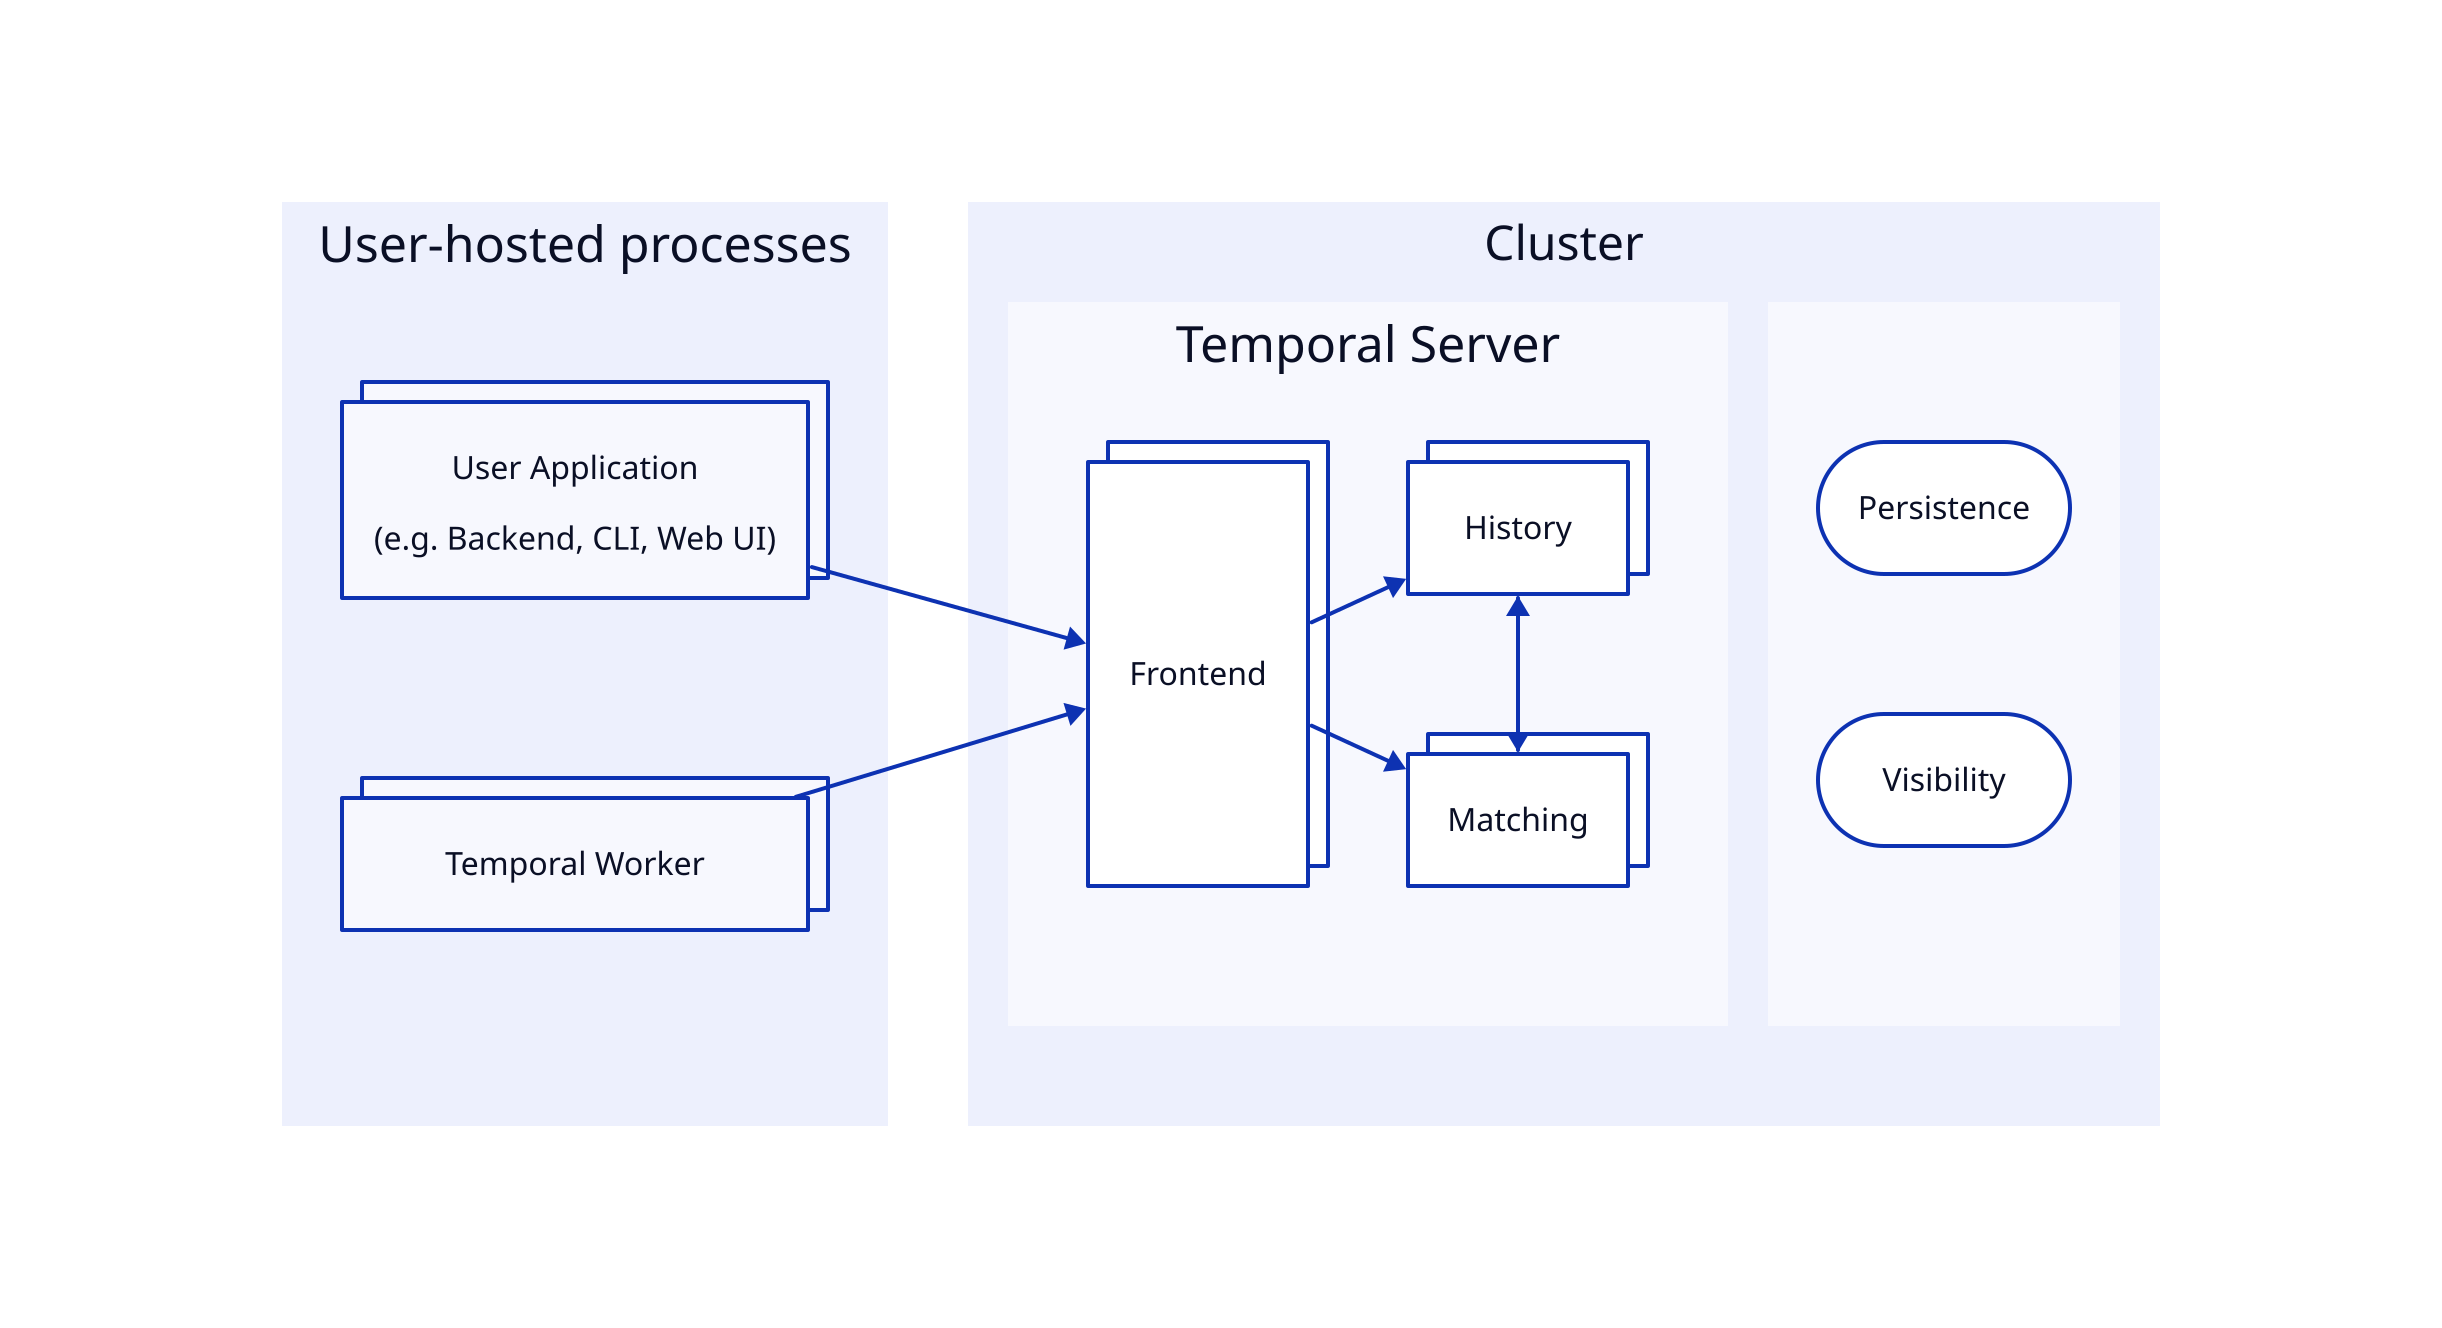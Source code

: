 # https://d2lang.com
# Generate SVG by running `make` inside of `docs/`.

Wrapper: {
    grid-rows: 1
    vertical-gap: 0
    horizontal-gap: 40

    style.opacity: 0
    label: ""

    UserHosted: {
        grid-rows: 2
        vertical-gap: 90
        horizontal-gap: 30

        label: "User-hosted processes"
        style.font-size: 25
        style.stroke-width: 0

        Client: {
            label: "User Application\n\n(e.g. Backend, CLI, Web UI)"
            style.multiple: true
        }
        Worker: {
            label: "Temporal Worker"
            style.multiple: true
        }
    }

    Cluster: {
        grid-columns: 2
        vertical-gap: 50
        horizontal-gap: 20

        style.stroke-width: 0

        Server: {
            grid-columns: 2
            vertical-gap: 70
            horizontal-gap: 40

            label: "Temporal Server"
            style.font-size: 25
            style.stroke-width: 0

            Frontend: {
                style.multiple: true
            }
            History: {
                style.multiple: true
            }
            Matching: {
                style.multiple: true
            }
        }

        Database: {
            grid-rows: 2
            vertical-gap: 70
            horizontal-gap: 25

            label: ""
            style.stroke-width: 0

            Persistence: {
                style.border-radius: 100
            }
            Visibility: {
                style.border-radius: 100
            }
        }
    }
}

Wrapper.UserHosted.Client -> Wrapper.Cluster.Server.Frontend
Wrapper.UserHosted.Worker -> Wrapper.Cluster.Server.Frontend
Wrapper.Cluster.Server.Frontend -> Wrapper.Cluster.Server.Matching
Wrapper.Cluster.Server.Frontend -> Wrapper.Cluster.Server.History
Wrapper.Cluster.Server.History -> Wrapper.Cluster.Server.Matching
Wrapper.Cluster.Server.Matching -> Wrapper.Cluster.Server.History
